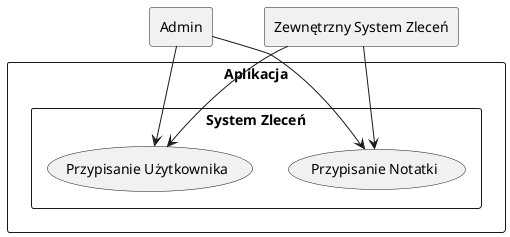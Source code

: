 
@startuml
rectangle "Admin" as admin
rectangle "Zewnętrzny System Zleceń" as zsz
rectangle Aplikacja as app {
	rectangle "System Zleceń" as sz{
		(Przypisanie Notatki) as assign_n
		(Przypisanie Użytkownika) as assign_u
    }
	
	zsz --> assign_n
	zsz --> assign_u
	admin --> assign_n
	admin --> assign_u
}
@enduml
